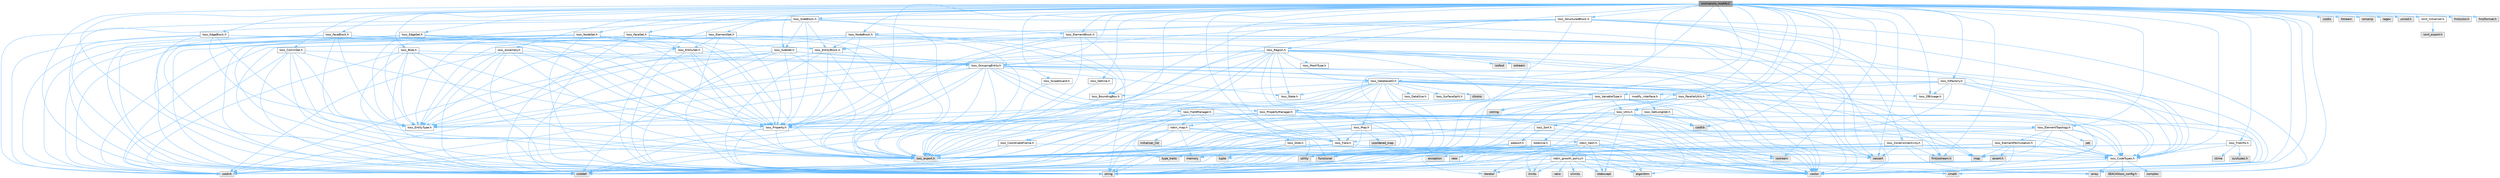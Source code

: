 digraph "src/main/io_modify.C"
{
 // INTERACTIVE_SVG=YES
 // LATEX_PDF_SIZE
  bgcolor="transparent";
  edge [fontname=Helvetica,fontsize=10,labelfontname=Helvetica,labelfontsize=10];
  node [fontname=Helvetica,fontsize=10,shape=box,height=0.2,width=0.4];
  Node1 [id="Node000001",label="src/main/io_modify.C",height=0.2,width=0.4,color="gray40", fillcolor="grey60", style="filled", fontcolor="black",tooltip=" "];
  Node1 -> Node2 [id="edge1_Node000001_Node000002",color="steelblue1",style="solid",tooltip=" "];
  Node2 [id="Node000002",label="modify_interface.h",height=0.2,width=0.4,color="grey40", fillcolor="white", style="filled",URL="$modify__interface_8h.html",tooltip=" "];
  Node2 -> Node3 [id="edge2_Node000002_Node000003",color="steelblue1",style="solid",tooltip=" "];
  Node3 [id="Node000003",label="Ioss_GetLongOpt.h",height=0.2,width=0.4,color="grey40", fillcolor="white", style="filled",URL="$Ioss__GetLongOpt_8h.html",tooltip=" "];
  Node3 -> Node4 [id="edge3_Node000003_Node000004",color="steelblue1",style="solid",tooltip=" "];
  Node4 [id="Node000004",label="ioss_export.h",height=0.2,width=0.4,color="grey60", fillcolor="#E0E0E0", style="filled",tooltip=" "];
  Node3 -> Node5 [id="edge4_Node000003_Node000005",color="steelblue1",style="solid",tooltip=" "];
  Node5 [id="Node000005",label="cstdlib",height=0.2,width=0.4,color="grey60", fillcolor="#E0E0E0", style="filled",tooltip=" "];
  Node3 -> Node6 [id="edge5_Node000003_Node000006",color="steelblue1",style="solid",tooltip=" "];
  Node6 [id="Node000006",label="iostream",height=0.2,width=0.4,color="grey60", fillcolor="#E0E0E0", style="filled",tooltip=" "];
  Node2 -> Node7 [id="edge6_Node000002_Node000007",color="steelblue1",style="solid",tooltip=" "];
  Node7 [id="Node000007",label="string",height=0.2,width=0.4,color="grey60", fillcolor="#E0E0E0", style="filled",tooltip=" "];
  Node1 -> Node8 [id="edge7_Node000001_Node000008",color="steelblue1",style="solid",tooltip=" "];
  Node8 [id="Node000008",label="array",height=0.2,width=0.4,color="grey60", fillcolor="#E0E0E0", style="filled",tooltip=" "];
  Node1 -> Node9 [id="edge8_Node000001_Node000009",color="steelblue1",style="solid",tooltip=" "];
  Node9 [id="Node000009",label="cassert",height=0.2,width=0.4,color="grey60", fillcolor="#E0E0E0", style="filled",tooltip=" "];
  Node1 -> Node10 [id="edge9_Node000001_Node000010",color="steelblue1",style="solid",tooltip=" "];
  Node10 [id="Node000010",label="cmath",height=0.2,width=0.4,color="grey60", fillcolor="#E0E0E0", style="filled",tooltip=" "];
  Node1 -> Node11 [id="edge10_Node000001_Node000011",color="steelblue1",style="solid",tooltip=" "];
  Node11 [id="Node000011",label="cstddef",height=0.2,width=0.4,color="grey60", fillcolor="#E0E0E0", style="filled",tooltip=" "];
  Node1 -> Node12 [id="edge11_Node000001_Node000012",color="steelblue1",style="solid",tooltip=" "];
  Node12 [id="Node000012",label="cstdio",height=0.2,width=0.4,color="grey60", fillcolor="#E0E0E0", style="filled",tooltip=" "];
  Node1 -> Node5 [id="edge12_Node000001_Node000005",color="steelblue1",style="solid",tooltip=" "];
  Node1 -> Node13 [id="edge13_Node000001_Node000013",color="steelblue1",style="solid",tooltip=" "];
  Node13 [id="Node000013",label="cstring",height=0.2,width=0.4,color="grey60", fillcolor="#E0E0E0", style="filled",tooltip=" "];
  Node1 -> Node14 [id="edge14_Node000001_Node000014",color="steelblue1",style="solid",tooltip=" "];
  Node14 [id="Node000014",label="fstream",height=0.2,width=0.4,color="grey60", fillcolor="#E0E0E0", style="filled",tooltip=" "];
  Node1 -> Node15 [id="edge15_Node000001_Node000015",color="steelblue1",style="solid",tooltip=" "];
  Node15 [id="Node000015",label="iomanip",height=0.2,width=0.4,color="grey60", fillcolor="#E0E0E0", style="filled",tooltip=" "];
  Node1 -> Node6 [id="edge16_Node000001_Node000006",color="steelblue1",style="solid",tooltip=" "];
  Node1 -> Node16 [id="edge17_Node000001_Node000016",color="steelblue1",style="solid",tooltip=" "];
  Node16 [id="Node000016",label="regex",height=0.2,width=0.4,color="grey60", fillcolor="#E0E0E0", style="filled",tooltip=" "];
  Node1 -> Node7 [id="edge18_Node000001_Node000007",color="steelblue1",style="solid",tooltip=" "];
  Node1 -> Node17 [id="edge19_Node000001_Node000017",color="steelblue1",style="solid",tooltip=" "];
  Node17 [id="Node000017",label="unistd.h",height=0.2,width=0.4,color="grey60", fillcolor="#E0E0E0", style="filled",tooltip=" "];
  Node1 -> Node18 [id="edge20_Node000001_Node000018",color="steelblue1",style="solid",tooltip=" "];
  Node18 [id="Node000018",label="utility",height=0.2,width=0.4,color="grey60", fillcolor="#E0E0E0", style="filled",tooltip=" "];
  Node1 -> Node19 [id="edge21_Node000001_Node000019",color="steelblue1",style="solid",tooltip=" "];
  Node19 [id="Node000019",label="vector",height=0.2,width=0.4,color="grey60", fillcolor="#E0E0E0", style="filled",tooltip=" "];
  Node1 -> Node20 [id="edge22_Node000001_Node000020",color="steelblue1",style="solid",tooltip=" "];
  Node20 [id="Node000020",label="Ionit_Initializer.h",height=0.2,width=0.4,color="grey40", fillcolor="white", style="filled",URL="$Ionit__Initializer_8h.html",tooltip=" "];
  Node20 -> Node21 [id="edge23_Node000020_Node000021",color="steelblue1",style="solid",tooltip=" "];
  Node21 [id="Node000021",label="ionit_export.h",height=0.2,width=0.4,color="grey60", fillcolor="#E0E0E0", style="filled",tooltip=" "];
  Node1 -> Node22 [id="edge24_Node000001_Node000022",color="steelblue1",style="solid",tooltip=" "];
  Node22 [id="Node000022",label="Ioss_Assembly.h",height=0.2,width=0.4,color="grey40", fillcolor="white", style="filled",URL="$Ioss__Assembly_8h.html",tooltip=" "];
  Node22 -> Node4 [id="edge25_Node000022_Node000004",color="steelblue1",style="solid",tooltip=" "];
  Node22 -> Node23 [id="edge26_Node000022_Node000023",color="steelblue1",style="solid",tooltip=" "];
  Node23 [id="Node000023",label="Ioss_EntityType.h",height=0.2,width=0.4,color="grey40", fillcolor="white", style="filled",URL="$Ioss__EntityType_8h.html",tooltip=" "];
  Node22 -> Node24 [id="edge27_Node000022_Node000024",color="steelblue1",style="solid",tooltip=" "];
  Node24 [id="Node000024",label="Ioss_Property.h",height=0.2,width=0.4,color="grey40", fillcolor="white", style="filled",URL="$Ioss__Property_8h.html",tooltip=" "];
  Node24 -> Node4 [id="edge28_Node000024_Node000004",color="steelblue1",style="solid",tooltip=" "];
  Node24 -> Node25 [id="edge29_Node000024_Node000025",color="steelblue1",style="solid",tooltip=" "];
  Node25 [id="Node000025",label="cstdint",height=0.2,width=0.4,color="grey60", fillcolor="#E0E0E0", style="filled",tooltip=" "];
  Node24 -> Node7 [id="edge30_Node000024_Node000007",color="steelblue1",style="solid",tooltip=" "];
  Node24 -> Node19 [id="edge31_Node000024_Node000019",color="steelblue1",style="solid",tooltip=" "];
  Node22 -> Node26 [id="edge32_Node000022_Node000026",color="steelblue1",style="solid",tooltip=" "];
  Node26 [id="Node000026",label="Ioss_GroupingEntity.h",height=0.2,width=0.4,color="grey40", fillcolor="white", style="filled",URL="$Ioss__GroupingEntity_8h.html",tooltip=" "];
  Node26 -> Node4 [id="edge33_Node000026_Node000004",color="steelblue1",style="solid",tooltip=" "];
  Node26 -> Node27 [id="edge34_Node000026_Node000027",color="steelblue1",style="solid",tooltip=" "];
  Node27 [id="Node000027",label="Ioss_CodeTypes.h",height=0.2,width=0.4,color="grey40", fillcolor="white", style="filled",URL="$Ioss__CodeTypes_8h.html",tooltip=" "];
  Node27 -> Node8 [id="edge35_Node000027_Node000008",color="steelblue1",style="solid",tooltip=" "];
  Node27 -> Node11 [id="edge36_Node000027_Node000011",color="steelblue1",style="solid",tooltip=" "];
  Node27 -> Node25 [id="edge37_Node000027_Node000025",color="steelblue1",style="solid",tooltip=" "];
  Node27 -> Node7 [id="edge38_Node000027_Node000007",color="steelblue1",style="solid",tooltip=" "];
  Node27 -> Node19 [id="edge39_Node000027_Node000019",color="steelblue1",style="solid",tooltip=" "];
  Node27 -> Node28 [id="edge40_Node000027_Node000028",color="steelblue1",style="solid",tooltip=" "];
  Node28 [id="Node000028",label="SEACASIoss_config.h",height=0.2,width=0.4,color="grey60", fillcolor="#E0E0E0", style="filled",tooltip=" "];
  Node27 -> Node29 [id="edge41_Node000027_Node000029",color="steelblue1",style="solid",tooltip=" "];
  Node29 [id="Node000029",label="complex",height=0.2,width=0.4,color="grey60", fillcolor="#E0E0E0", style="filled",tooltip=" "];
  Node26 -> Node30 [id="edge42_Node000026_Node000030",color="steelblue1",style="solid",tooltip=" "];
  Node30 [id="Node000030",label="Ioss_DatabaseIO.h",height=0.2,width=0.4,color="grey40", fillcolor="white", style="filled",URL="$Ioss__DatabaseIO_8h.html",tooltip=" "];
  Node30 -> Node4 [id="edge43_Node000030_Node000004",color="steelblue1",style="solid",tooltip=" "];
  Node30 -> Node31 [id="edge44_Node000030_Node000031",color="steelblue1",style="solid",tooltip=" "];
  Node31 [id="Node000031",label="Ioss_BoundingBox.h",height=0.2,width=0.4,color="grey40", fillcolor="white", style="filled",URL="$Ioss__BoundingBox_8h.html",tooltip=" "];
  Node31 -> Node4 [id="edge45_Node000031_Node000004",color="steelblue1",style="solid",tooltip=" "];
  Node30 -> Node27 [id="edge46_Node000030_Node000027",color="steelblue1",style="solid",tooltip=" "];
  Node30 -> Node32 [id="edge47_Node000030_Node000032",color="steelblue1",style="solid",tooltip=" "];
  Node32 [id="Node000032",label="Ioss_DBUsage.h",height=0.2,width=0.4,color="grey40", fillcolor="white", style="filled",URL="$Ioss__DBUsage_8h.html",tooltip=" "];
  Node30 -> Node33 [id="edge48_Node000030_Node000033",color="steelblue1",style="solid",tooltip=" "];
  Node33 [id="Node000033",label="Ioss_DataSize.h",height=0.2,width=0.4,color="grey40", fillcolor="white", style="filled",URL="$Ioss__DataSize_8h.html",tooltip=" "];
  Node30 -> Node23 [id="edge49_Node000030_Node000023",color="steelblue1",style="solid",tooltip=" "];
  Node30 -> Node34 [id="edge50_Node000030_Node000034",color="steelblue1",style="solid",tooltip=" "];
  Node34 [id="Node000034",label="Ioss_Map.h",height=0.2,width=0.4,color="grey40", fillcolor="white", style="filled",URL="$Ioss__Map_8h.html",tooltip=" "];
  Node34 -> Node4 [id="edge51_Node000034_Node000004",color="steelblue1",style="solid",tooltip=" "];
  Node34 -> Node27 [id="edge52_Node000034_Node000027",color="steelblue1",style="solid",tooltip=" "];
  Node34 -> Node35 [id="edge53_Node000034_Node000035",color="steelblue1",style="solid",tooltip=" "];
  Node35 [id="Node000035",label="Ioss_Field.h",height=0.2,width=0.4,color="grey40", fillcolor="white", style="filled",URL="$Ioss__Field_8h.html",tooltip=" "];
  Node35 -> Node4 [id="edge54_Node000035_Node000004",color="steelblue1",style="solid",tooltip=" "];
  Node35 -> Node27 [id="edge55_Node000035_Node000027",color="steelblue1",style="solid",tooltip=" "];
  Node35 -> Node11 [id="edge56_Node000035_Node000011",color="steelblue1",style="solid",tooltip=" "];
  Node35 -> Node7 [id="edge57_Node000035_Node000007",color="steelblue1",style="solid",tooltip=" "];
  Node35 -> Node19 [id="edge58_Node000035_Node000019",color="steelblue1",style="solid",tooltip=" "];
  Node34 -> Node11 [id="edge59_Node000034_Node000011",color="steelblue1",style="solid",tooltip=" "];
  Node34 -> Node25 [id="edge60_Node000034_Node000025",color="steelblue1",style="solid",tooltip=" "];
  Node34 -> Node7 [id="edge61_Node000034_Node000007",color="steelblue1",style="solid",tooltip=" "];
  Node34 -> Node19 [id="edge62_Node000034_Node000019",color="steelblue1",style="solid",tooltip=" "];
  Node34 -> Node36 [id="edge63_Node000034_Node000036",color="steelblue1",style="solid",tooltip=" "];
  Node36 [id="Node000036",label="unordered_map",height=0.2,width=0.4,color="grey60", fillcolor="#E0E0E0", style="filled",tooltip=" "];
  Node30 -> Node37 [id="edge64_Node000030_Node000037",color="steelblue1",style="solid",tooltip=" "];
  Node37 [id="Node000037",label="Ioss_ParallelUtils.h",height=0.2,width=0.4,color="grey40", fillcolor="white", style="filled",URL="$Ioss__ParallelUtils_8h.html",tooltip=" "];
  Node37 -> Node4 [id="edge65_Node000037_Node000004",color="steelblue1",style="solid",tooltip=" "];
  Node37 -> Node27 [id="edge66_Node000037_Node000027",color="steelblue1",style="solid",tooltip=" "];
  Node37 -> Node38 [id="edge67_Node000037_Node000038",color="steelblue1",style="solid",tooltip=" "];
  Node38 [id="Node000038",label="Ioss_Utils.h",height=0.2,width=0.4,color="grey40", fillcolor="white", style="filled",URL="$Ioss__Utils_8h.html",tooltip=" "];
  Node38 -> Node4 [id="edge68_Node000038_Node000004",color="steelblue1",style="solid",tooltip=" "];
  Node38 -> Node27 [id="edge69_Node000038_Node000027",color="steelblue1",style="solid",tooltip=" "];
  Node38 -> Node39 [id="edge70_Node000038_Node000039",color="steelblue1",style="solid",tooltip=" "];
  Node39 [id="Node000039",label="Ioss_ElementTopology.h",height=0.2,width=0.4,color="grey40", fillcolor="white", style="filled",URL="$Ioss__ElementTopology_8h.html",tooltip=" "];
  Node39 -> Node4 [id="edge71_Node000039_Node000004",color="steelblue1",style="solid",tooltip=" "];
  Node39 -> Node27 [id="edge72_Node000039_Node000027",color="steelblue1",style="solid",tooltip=" "];
  Node39 -> Node40 [id="edge73_Node000039_Node000040",color="steelblue1",style="solid",tooltip=" "];
  Node40 [id="Node000040",label="Ioss_ElementPermutation.h",height=0.2,width=0.4,color="grey40", fillcolor="white", style="filled",URL="$Ioss__ElementPermutation_8h.html",tooltip=" "];
  Node40 -> Node4 [id="edge74_Node000040_Node000004",color="steelblue1",style="solid",tooltip=" "];
  Node40 -> Node27 [id="edge75_Node000040_Node000027",color="steelblue1",style="solid",tooltip=" "];
  Node40 -> Node41 [id="edge76_Node000040_Node000041",color="steelblue1",style="solid",tooltip=" "];
  Node41 [id="Node000041",label="assert.h",height=0.2,width=0.4,color="grey60", fillcolor="#E0E0E0", style="filled",tooltip=" "];
  Node40 -> Node42 [id="edge77_Node000040_Node000042",color="steelblue1",style="solid",tooltip=" "];
  Node42 [id="Node000042",label="limits",height=0.2,width=0.4,color="grey60", fillcolor="#E0E0E0", style="filled",tooltip=" "];
  Node40 -> Node43 [id="edge78_Node000040_Node000043",color="steelblue1",style="solid",tooltip=" "];
  Node43 [id="Node000043",label="map",height=0.2,width=0.4,color="grey60", fillcolor="#E0E0E0", style="filled",tooltip=" "];
  Node40 -> Node7 [id="edge79_Node000040_Node000007",color="steelblue1",style="solid",tooltip=" "];
  Node40 -> Node19 [id="edge80_Node000040_Node000019",color="steelblue1",style="solid",tooltip=" "];
  Node39 -> Node43 [id="edge81_Node000039_Node000043",color="steelblue1",style="solid",tooltip=" "];
  Node39 -> Node44 [id="edge82_Node000039_Node000044",color="steelblue1",style="solid",tooltip=" "];
  Node44 [id="Node000044",label="set",height=0.2,width=0.4,color="grey60", fillcolor="#E0E0E0", style="filled",tooltip=" "];
  Node39 -> Node7 [id="edge83_Node000039_Node000007",color="steelblue1",style="solid",tooltip=" "];
  Node39 -> Node19 [id="edge84_Node000039_Node000019",color="steelblue1",style="solid",tooltip=" "];
  Node38 -> Node23 [id="edge85_Node000038_Node000023",color="steelblue1",style="solid",tooltip=" "];
  Node38 -> Node35 [id="edge86_Node000038_Node000035",color="steelblue1",style="solid",tooltip=" "];
  Node38 -> Node24 [id="edge87_Node000038_Node000024",color="steelblue1",style="solid",tooltip=" "];
  Node38 -> Node45 [id="edge88_Node000038_Node000045",color="steelblue1",style="solid",tooltip=" "];
  Node45 [id="Node000045",label="Ioss_Sort.h",height=0.2,width=0.4,color="grey40", fillcolor="white", style="filled",URL="$Ioss__Sort_8h.html",tooltip=" "];
  Node45 -> Node46 [id="edge89_Node000045_Node000046",color="steelblue1",style="solid",tooltip=" "];
  Node46 [id="Node000046",label="pdqsort.h",height=0.2,width=0.4,color="grey40", fillcolor="white", style="filled",URL="$pdqsort_8h.html",tooltip=" "];
  Node46 -> Node47 [id="edge90_Node000046_Node000047",color="steelblue1",style="solid",tooltip=" "];
  Node47 [id="Node000047",label="algorithm",height=0.2,width=0.4,color="grey60", fillcolor="#E0E0E0", style="filled",tooltip=" "];
  Node46 -> Node11 [id="edge91_Node000046_Node000011",color="steelblue1",style="solid",tooltip=" "];
  Node46 -> Node48 [id="edge92_Node000046_Node000048",color="steelblue1",style="solid",tooltip=" "];
  Node48 [id="Node000048",label="functional",height=0.2,width=0.4,color="grey60", fillcolor="#E0E0E0", style="filled",tooltip=" "];
  Node46 -> Node49 [id="edge93_Node000046_Node000049",color="steelblue1",style="solid",tooltip=" "];
  Node49 [id="Node000049",label="iterator",height=0.2,width=0.4,color="grey60", fillcolor="#E0E0E0", style="filled",tooltip=" "];
  Node46 -> Node18 [id="edge94_Node000046_Node000018",color="steelblue1",style="solid",tooltip=" "];
  Node45 -> Node11 [id="edge95_Node000045_Node000011",color="steelblue1",style="solid",tooltip=" "];
  Node45 -> Node19 [id="edge96_Node000045_Node000019",color="steelblue1",style="solid",tooltip=" "];
  Node38 -> Node47 [id="edge97_Node000038_Node000047",color="steelblue1",style="solid",tooltip=" "];
  Node38 -> Node9 [id="edge98_Node000038_Node000009",color="steelblue1",style="solid",tooltip=" "];
  Node38 -> Node10 [id="edge99_Node000038_Node000010",color="steelblue1",style="solid",tooltip=" "];
  Node38 -> Node11 [id="edge100_Node000038_Node000011",color="steelblue1",style="solid",tooltip=" "];
  Node38 -> Node25 [id="edge101_Node000038_Node000025",color="steelblue1",style="solid",tooltip=" "];
  Node38 -> Node5 [id="edge102_Node000038_Node000005",color="steelblue1",style="solid",tooltip=" "];
  Node38 -> Node6 [id="edge103_Node000038_Node000006",color="steelblue1",style="solid",tooltip=" "];
  Node38 -> Node50 [id="edge104_Node000038_Node000050",color="steelblue1",style="solid",tooltip=" "];
  Node50 [id="Node000050",label="stdexcept",height=0.2,width=0.4,color="grey60", fillcolor="#E0E0E0", style="filled",tooltip=" "];
  Node38 -> Node7 [id="edge105_Node000038_Node000007",color="steelblue1",style="solid",tooltip=" "];
  Node38 -> Node19 [id="edge106_Node000038_Node000019",color="steelblue1",style="solid",tooltip=" "];
  Node37 -> Node9 [id="edge107_Node000037_Node000009",color="steelblue1",style="solid",tooltip=" "];
  Node37 -> Node11 [id="edge108_Node000037_Node000011",color="steelblue1",style="solid",tooltip=" "];
  Node37 -> Node7 [id="edge109_Node000037_Node000007",color="steelblue1",style="solid",tooltip=" "];
  Node37 -> Node19 [id="edge110_Node000037_Node000019",color="steelblue1",style="solid",tooltip=" "];
  Node30 -> Node51 [id="edge111_Node000030_Node000051",color="steelblue1",style="solid",tooltip=" "];
  Node51 [id="Node000051",label="Ioss_PropertyManager.h",height=0.2,width=0.4,color="grey40", fillcolor="white", style="filled",URL="$Ioss__PropertyManager_8h.html",tooltip=" "];
  Node51 -> Node4 [id="edge112_Node000051_Node000004",color="steelblue1",style="solid",tooltip=" "];
  Node51 -> Node27 [id="edge113_Node000051_Node000027",color="steelblue1",style="solid",tooltip=" "];
  Node51 -> Node24 [id="edge114_Node000051_Node000024",color="steelblue1",style="solid",tooltip=" "];
  Node51 -> Node11 [id="edge115_Node000051_Node000011",color="steelblue1",style="solid",tooltip=" "];
  Node51 -> Node7 [id="edge116_Node000051_Node000007",color="steelblue1",style="solid",tooltip=" "];
  Node51 -> Node19 [id="edge117_Node000051_Node000019",color="steelblue1",style="solid",tooltip=" "];
  Node51 -> Node52 [id="edge118_Node000051_Node000052",color="steelblue1",style="solid",tooltip=" "];
  Node52 [id="Node000052",label="robin_map.h",height=0.2,width=0.4,color="grey40", fillcolor="white", style="filled",URL="$robin__map_8h.html",tooltip=" "];
  Node52 -> Node11 [id="edge119_Node000052_Node000011",color="steelblue1",style="solid",tooltip=" "];
  Node52 -> Node48 [id="edge120_Node000052_Node000048",color="steelblue1",style="solid",tooltip=" "];
  Node52 -> Node53 [id="edge121_Node000052_Node000053",color="steelblue1",style="solid",tooltip=" "];
  Node53 [id="Node000053",label="initializer_list",height=0.2,width=0.4,color="grey60", fillcolor="#E0E0E0", style="filled",tooltip=" "];
  Node52 -> Node54 [id="edge122_Node000052_Node000054",color="steelblue1",style="solid",tooltip=" "];
  Node54 [id="Node000054",label="memory",height=0.2,width=0.4,color="grey60", fillcolor="#E0E0E0", style="filled",tooltip=" "];
  Node52 -> Node55 [id="edge123_Node000052_Node000055",color="steelblue1",style="solid",tooltip=" "];
  Node55 [id="Node000055",label="type_traits",height=0.2,width=0.4,color="grey60", fillcolor="#E0E0E0", style="filled",tooltip=" "];
  Node52 -> Node18 [id="edge124_Node000052_Node000018",color="steelblue1",style="solid",tooltip=" "];
  Node52 -> Node56 [id="edge125_Node000052_Node000056",color="steelblue1",style="solid",tooltip=" "];
  Node56 [id="Node000056",label="robin_hash.h",height=0.2,width=0.4,color="grey40", fillcolor="white", style="filled",URL="$robin__hash_8h.html",tooltip=" "];
  Node56 -> Node47 [id="edge126_Node000056_Node000047",color="steelblue1",style="solid",tooltip=" "];
  Node56 -> Node9 [id="edge127_Node000056_Node000009",color="steelblue1",style="solid",tooltip=" "];
  Node56 -> Node10 [id="edge128_Node000056_Node000010",color="steelblue1",style="solid",tooltip=" "];
  Node56 -> Node11 [id="edge129_Node000056_Node000011",color="steelblue1",style="solid",tooltip=" "];
  Node56 -> Node25 [id="edge130_Node000056_Node000025",color="steelblue1",style="solid",tooltip=" "];
  Node56 -> Node57 [id="edge131_Node000056_Node000057",color="steelblue1",style="solid",tooltip=" "];
  Node57 [id="Node000057",label="exception",height=0.2,width=0.4,color="grey60", fillcolor="#E0E0E0", style="filled",tooltip=" "];
  Node56 -> Node49 [id="edge132_Node000056_Node000049",color="steelblue1",style="solid",tooltip=" "];
  Node56 -> Node42 [id="edge133_Node000056_Node000042",color="steelblue1",style="solid",tooltip=" "];
  Node56 -> Node54 [id="edge134_Node000056_Node000054",color="steelblue1",style="solid",tooltip=" "];
  Node56 -> Node58 [id="edge135_Node000056_Node000058",color="steelblue1",style="solid",tooltip=" "];
  Node58 [id="Node000058",label="new",height=0.2,width=0.4,color="grey60", fillcolor="#E0E0E0", style="filled",tooltip=" "];
  Node56 -> Node50 [id="edge136_Node000056_Node000050",color="steelblue1",style="solid",tooltip=" "];
  Node56 -> Node59 [id="edge137_Node000056_Node000059",color="steelblue1",style="solid",tooltip=" "];
  Node59 [id="Node000059",label="tuple",height=0.2,width=0.4,color="grey60", fillcolor="#E0E0E0", style="filled",tooltip=" "];
  Node56 -> Node55 [id="edge138_Node000056_Node000055",color="steelblue1",style="solid",tooltip=" "];
  Node56 -> Node18 [id="edge139_Node000056_Node000018",color="steelblue1",style="solid",tooltip=" "];
  Node56 -> Node19 [id="edge140_Node000056_Node000019",color="steelblue1",style="solid",tooltip=" "];
  Node56 -> Node60 [id="edge141_Node000056_Node000060",color="steelblue1",style="solid",tooltip=" "];
  Node60 [id="Node000060",label="robin_growth_policy.h",height=0.2,width=0.4,color="grey40", fillcolor="white", style="filled",URL="$robin__growth__policy_8h.html",tooltip=" "];
  Node60 -> Node47 [id="edge142_Node000060_Node000047",color="steelblue1",style="solid",tooltip=" "];
  Node60 -> Node8 [id="edge143_Node000060_Node000008",color="steelblue1",style="solid",tooltip=" "];
  Node60 -> Node61 [id="edge144_Node000060_Node000061",color="steelblue1",style="solid",tooltip=" "];
  Node61 [id="Node000061",label="climits",height=0.2,width=0.4,color="grey60", fillcolor="#E0E0E0", style="filled",tooltip=" "];
  Node60 -> Node10 [id="edge145_Node000060_Node000010",color="steelblue1",style="solid",tooltip=" "];
  Node60 -> Node11 [id="edge146_Node000060_Node000011",color="steelblue1",style="solid",tooltip=" "];
  Node60 -> Node25 [id="edge147_Node000060_Node000025",color="steelblue1",style="solid",tooltip=" "];
  Node60 -> Node49 [id="edge148_Node000060_Node000049",color="steelblue1",style="solid",tooltip=" "];
  Node60 -> Node42 [id="edge149_Node000060_Node000042",color="steelblue1",style="solid",tooltip=" "];
  Node60 -> Node62 [id="edge150_Node000060_Node000062",color="steelblue1",style="solid",tooltip=" "];
  Node62 [id="Node000062",label="ratio",height=0.2,width=0.4,color="grey60", fillcolor="#E0E0E0", style="filled",tooltip=" "];
  Node60 -> Node50 [id="edge151_Node000060_Node000050",color="steelblue1",style="solid",tooltip=" "];
  Node30 -> Node63 [id="edge152_Node000030_Node000063",color="steelblue1",style="solid",tooltip=" "];
  Node63 [id="Node000063",label="Ioss_State.h",height=0.2,width=0.4,color="grey40", fillcolor="white", style="filled",URL="$Ioss__State_8h.html",tooltip=" "];
  Node30 -> Node64 [id="edge153_Node000030_Node000064",color="steelblue1",style="solid",tooltip=" "];
  Node64 [id="Node000064",label="Ioss_SurfaceSplit.h",height=0.2,width=0.4,color="grey40", fillcolor="white", style="filled",URL="$Ioss__SurfaceSplit_8h.html",tooltip=" "];
  Node30 -> Node65 [id="edge154_Node000030_Node000065",color="steelblue1",style="solid",tooltip=" "];
  Node65 [id="Node000065",label="chrono",height=0.2,width=0.4,color="grey60", fillcolor="#E0E0E0", style="filled",tooltip=" "];
  Node30 -> Node11 [id="edge155_Node000030_Node000011",color="steelblue1",style="solid",tooltip=" "];
  Node30 -> Node25 [id="edge156_Node000030_Node000025",color="steelblue1",style="solid",tooltip=" "];
  Node30 -> Node43 [id="edge157_Node000030_Node000043",color="steelblue1",style="solid",tooltip=" "];
  Node30 -> Node7 [id="edge158_Node000030_Node000007",color="steelblue1",style="solid",tooltip=" "];
  Node30 -> Node18 [id="edge159_Node000030_Node000018",color="steelblue1",style="solid",tooltip=" "];
  Node30 -> Node19 [id="edge160_Node000030_Node000019",color="steelblue1",style="solid",tooltip=" "];
  Node26 -> Node23 [id="edge161_Node000026_Node000023",color="steelblue1",style="solid",tooltip=" "];
  Node26 -> Node35 [id="edge162_Node000026_Node000035",color="steelblue1",style="solid",tooltip=" "];
  Node26 -> Node66 [id="edge163_Node000026_Node000066",color="steelblue1",style="solid",tooltip=" "];
  Node66 [id="Node000066",label="Ioss_FieldManager.h",height=0.2,width=0.4,color="grey40", fillcolor="white", style="filled",URL="$Ioss__FieldManager_8h.html",tooltip=" "];
  Node66 -> Node4 [id="edge164_Node000066_Node000004",color="steelblue1",style="solid",tooltip=" "];
  Node66 -> Node27 [id="edge165_Node000066_Node000027",color="steelblue1",style="solid",tooltip=" "];
  Node66 -> Node35 [id="edge166_Node000066_Node000035",color="steelblue1",style="solid",tooltip=" "];
  Node66 -> Node11 [id="edge167_Node000066_Node000011",color="steelblue1",style="solid",tooltip=" "];
  Node66 -> Node7 [id="edge168_Node000066_Node000007",color="steelblue1",style="solid",tooltip=" "];
  Node66 -> Node19 [id="edge169_Node000066_Node000019",color="steelblue1",style="solid",tooltip=" "];
  Node66 -> Node52 [id="edge170_Node000066_Node000052",color="steelblue1",style="solid",tooltip=" "];
  Node26 -> Node24 [id="edge171_Node000026_Node000024",color="steelblue1",style="solid",tooltip=" "];
  Node26 -> Node51 [id="edge172_Node000026_Node000051",color="steelblue1",style="solid",tooltip=" "];
  Node26 -> Node63 [id="edge173_Node000026_Node000063",color="steelblue1",style="solid",tooltip=" "];
  Node26 -> Node67 [id="edge174_Node000026_Node000067",color="steelblue1",style="solid",tooltip=" "];
  Node67 [id="Node000067",label="Ioss_VariableType.h",height=0.2,width=0.4,color="grey40", fillcolor="white", style="filled",URL="$Ioss__VariableType_8h.html",tooltip=" "];
  Node67 -> Node4 [id="edge175_Node000067_Node000004",color="steelblue1",style="solid",tooltip=" "];
  Node67 -> Node27 [id="edge176_Node000067_Node000027",color="steelblue1",style="solid",tooltip=" "];
  Node67 -> Node38 [id="edge177_Node000067_Node000038",color="steelblue1",style="solid",tooltip=" "];
  Node67 -> Node13 [id="edge178_Node000067_Node000013",color="steelblue1",style="solid",tooltip=" "];
  Node67 -> Node48 [id="edge179_Node000067_Node000048",color="steelblue1",style="solid",tooltip=" "];
  Node67 -> Node43 [id="edge180_Node000067_Node000043",color="steelblue1",style="solid",tooltip=" "];
  Node67 -> Node7 [id="edge181_Node000067_Node000007",color="steelblue1",style="solid",tooltip=" "];
  Node67 -> Node19 [id="edge182_Node000067_Node000019",color="steelblue1",style="solid",tooltip=" "];
  Node26 -> Node11 [id="edge183_Node000026_Node000011",color="steelblue1",style="solid",tooltip=" "];
  Node26 -> Node25 [id="edge184_Node000026_Node000025",color="steelblue1",style="solid",tooltip=" "];
  Node26 -> Node7 [id="edge185_Node000026_Node000007",color="steelblue1",style="solid",tooltip=" "];
  Node26 -> Node19 [id="edge186_Node000026_Node000019",color="steelblue1",style="solid",tooltip=" "];
  Node22 -> Node11 [id="edge187_Node000022_Node000011",color="steelblue1",style="solid",tooltip=" "];
  Node22 -> Node25 [id="edge188_Node000022_Node000025",color="steelblue1",style="solid",tooltip=" "];
  Node22 -> Node7 [id="edge189_Node000022_Node000007",color="steelblue1",style="solid",tooltip=" "];
  Node1 -> Node68 [id="edge190_Node000001_Node000068",color="steelblue1",style="solid",tooltip=" "];
  Node68 [id="Node000068",label="Ioss_Blob.h",height=0.2,width=0.4,color="grey40", fillcolor="white", style="filled",URL="$Ioss__Blob_8h.html",tooltip=" "];
  Node68 -> Node4 [id="edge191_Node000068_Node000004",color="steelblue1",style="solid",tooltip=" "];
  Node68 -> Node23 [id="edge192_Node000068_Node000023",color="steelblue1",style="solid",tooltip=" "];
  Node68 -> Node24 [id="edge193_Node000068_Node000024",color="steelblue1",style="solid",tooltip=" "];
  Node68 -> Node26 [id="edge194_Node000068_Node000026",color="steelblue1",style="solid",tooltip=" "];
  Node68 -> Node11 [id="edge195_Node000068_Node000011",color="steelblue1",style="solid",tooltip=" "];
  Node68 -> Node25 [id="edge196_Node000068_Node000025",color="steelblue1",style="solid",tooltip=" "];
  Node68 -> Node7 [id="edge197_Node000068_Node000007",color="steelblue1",style="solid",tooltip=" "];
  Node1 -> Node27 [id="edge198_Node000001_Node000027",color="steelblue1",style="solid",tooltip=" "];
  Node1 -> Node69 [id="edge199_Node000001_Node000069",color="steelblue1",style="solid",tooltip=" "];
  Node69 [id="Node000069",label="Ioss_CommSet.h",height=0.2,width=0.4,color="grey40", fillcolor="white", style="filled",URL="$Ioss__CommSet_8h.html",tooltip=" "];
  Node69 -> Node4 [id="edge200_Node000069_Node000004",color="steelblue1",style="solid",tooltip=" "];
  Node69 -> Node23 [id="edge201_Node000069_Node000023",color="steelblue1",style="solid",tooltip=" "];
  Node69 -> Node26 [id="edge202_Node000069_Node000026",color="steelblue1",style="solid",tooltip=" "];
  Node69 -> Node24 [id="edge203_Node000069_Node000024",color="steelblue1",style="solid",tooltip=" "];
  Node69 -> Node11 [id="edge204_Node000069_Node000011",color="steelblue1",style="solid",tooltip=" "];
  Node69 -> Node25 [id="edge205_Node000069_Node000025",color="steelblue1",style="solid",tooltip=" "];
  Node69 -> Node7 [id="edge206_Node000069_Node000007",color="steelblue1",style="solid",tooltip=" "];
  Node1 -> Node70 [id="edge207_Node000001_Node000070",color="steelblue1",style="solid",tooltip=" "];
  Node70 [id="Node000070",label="Ioss_CoordinateFrame.h",height=0.2,width=0.4,color="grey40", fillcolor="white", style="filled",URL="$Ioss__CoordinateFrame_8h.html",tooltip=" "];
  Node70 -> Node4 [id="edge208_Node000070_Node000004",color="steelblue1",style="solid",tooltip=" "];
  Node70 -> Node25 [id="edge209_Node000070_Node000025",color="steelblue1",style="solid",tooltip=" "];
  Node70 -> Node19 [id="edge210_Node000070_Node000019",color="steelblue1",style="solid",tooltip=" "];
  Node1 -> Node32 [id="edge211_Node000001_Node000032",color="steelblue1",style="solid",tooltip=" "];
  Node1 -> Node30 [id="edge212_Node000001_Node000030",color="steelblue1",style="solid",tooltip=" "];
  Node1 -> Node71 [id="edge213_Node000001_Node000071",color="steelblue1",style="solid",tooltip=" "];
  Node71 [id="Node000071",label="Ioss_EdgeBlock.h",height=0.2,width=0.4,color="grey40", fillcolor="white", style="filled",URL="$Ioss__EdgeBlock_8h.html",tooltip=" "];
  Node71 -> Node4 [id="edge214_Node000071_Node000004",color="steelblue1",style="solid",tooltip=" "];
  Node71 -> Node23 [id="edge215_Node000071_Node000023",color="steelblue1",style="solid",tooltip=" "];
  Node71 -> Node72 [id="edge216_Node000071_Node000072",color="steelblue1",style="solid",tooltip=" "];
  Node72 [id="Node000072",label="Ioss_EntityBlock.h",height=0.2,width=0.4,color="grey40", fillcolor="white", style="filled",URL="$Ioss__EntityBlock_8h.html",tooltip=" "];
  Node72 -> Node4 [id="edge217_Node000072_Node000004",color="steelblue1",style="solid",tooltip=" "];
  Node72 -> Node26 [id="edge218_Node000072_Node000026",color="steelblue1",style="solid",tooltip=" "];
  Node72 -> Node24 [id="edge219_Node000072_Node000024",color="steelblue1",style="solid",tooltip=" "];
  Node72 -> Node11 [id="edge220_Node000072_Node000011",color="steelblue1",style="solid",tooltip=" "];
  Node72 -> Node7 [id="edge221_Node000072_Node000007",color="steelblue1",style="solid",tooltip=" "];
  Node71 -> Node24 [id="edge222_Node000071_Node000024",color="steelblue1",style="solid",tooltip=" "];
  Node71 -> Node11 [id="edge223_Node000071_Node000011",color="steelblue1",style="solid",tooltip=" "];
  Node71 -> Node25 [id="edge224_Node000071_Node000025",color="steelblue1",style="solid",tooltip=" "];
  Node71 -> Node7 [id="edge225_Node000071_Node000007",color="steelblue1",style="solid",tooltip=" "];
  Node1 -> Node73 [id="edge226_Node000001_Node000073",color="steelblue1",style="solid",tooltip=" "];
  Node73 [id="Node000073",label="Ioss_EdgeSet.h",height=0.2,width=0.4,color="grey40", fillcolor="white", style="filled",URL="$Ioss__EdgeSet_8h.html",tooltip=" "];
  Node73 -> Node4 [id="edge227_Node000073_Node000004",color="steelblue1",style="solid",tooltip=" "];
  Node73 -> Node23 [id="edge228_Node000073_Node000023",color="steelblue1",style="solid",tooltip=" "];
  Node73 -> Node24 [id="edge229_Node000073_Node000024",color="steelblue1",style="solid",tooltip=" "];
  Node73 -> Node74 [id="edge230_Node000073_Node000074",color="steelblue1",style="solid",tooltip=" "];
  Node74 [id="Node000074",label="Ioss_EntitySet.h",height=0.2,width=0.4,color="grey40", fillcolor="white", style="filled",URL="$Ioss__EntitySet_8h.html",tooltip=" "];
  Node74 -> Node4 [id="edge231_Node000074_Node000004",color="steelblue1",style="solid",tooltip=" "];
  Node74 -> Node26 [id="edge232_Node000074_Node000026",color="steelblue1",style="solid",tooltip=" "];
  Node74 -> Node24 [id="edge233_Node000074_Node000024",color="steelblue1",style="solid",tooltip=" "];
  Node74 -> Node11 [id="edge234_Node000074_Node000011",color="steelblue1",style="solid",tooltip=" "];
  Node74 -> Node7 [id="edge235_Node000074_Node000007",color="steelblue1",style="solid",tooltip=" "];
  Node73 -> Node11 [id="edge236_Node000073_Node000011",color="steelblue1",style="solid",tooltip=" "];
  Node73 -> Node25 [id="edge237_Node000073_Node000025",color="steelblue1",style="solid",tooltip=" "];
  Node73 -> Node7 [id="edge238_Node000073_Node000007",color="steelblue1",style="solid",tooltip=" "];
  Node73 -> Node19 [id="edge239_Node000073_Node000019",color="steelblue1",style="solid",tooltip=" "];
  Node1 -> Node75 [id="edge240_Node000001_Node000075",color="steelblue1",style="solid",tooltip=" "];
  Node75 [id="Node000075",label="Ioss_ElementBlock.h",height=0.2,width=0.4,color="grey40", fillcolor="white", style="filled",URL="$Ioss__ElementBlock_8h.html",tooltip=" "];
  Node75 -> Node4 [id="edge241_Node000075_Node000004",color="steelblue1",style="solid",tooltip=" "];
  Node75 -> Node31 [id="edge242_Node000075_Node000031",color="steelblue1",style="solid",tooltip=" "];
  Node75 -> Node27 [id="edge243_Node000075_Node000027",color="steelblue1",style="solid",tooltip=" "];
  Node75 -> Node72 [id="edge244_Node000075_Node000072",color="steelblue1",style="solid",tooltip=" "];
  Node75 -> Node24 [id="edge245_Node000075_Node000024",color="steelblue1",style="solid",tooltip=" "];
  Node75 -> Node9 [id="edge246_Node000075_Node000009",color="steelblue1",style="solid",tooltip=" "];
  Node75 -> Node7 [id="edge247_Node000075_Node000007",color="steelblue1",style="solid",tooltip=" "];
  Node1 -> Node76 [id="edge248_Node000001_Node000076",color="steelblue1",style="solid",tooltip=" "];
  Node76 [id="Node000076",label="Ioss_ElementSet.h",height=0.2,width=0.4,color="grey40", fillcolor="white", style="filled",URL="$Ioss__ElementSet_8h.html",tooltip=" "];
  Node76 -> Node4 [id="edge249_Node000076_Node000004",color="steelblue1",style="solid",tooltip=" "];
  Node76 -> Node23 [id="edge250_Node000076_Node000023",color="steelblue1",style="solid",tooltip=" "];
  Node76 -> Node24 [id="edge251_Node000076_Node000024",color="steelblue1",style="solid",tooltip=" "];
  Node76 -> Node74 [id="edge252_Node000076_Node000074",color="steelblue1",style="solid",tooltip=" "];
  Node76 -> Node11 [id="edge253_Node000076_Node000011",color="steelblue1",style="solid",tooltip=" "];
  Node76 -> Node25 [id="edge254_Node000076_Node000025",color="steelblue1",style="solid",tooltip=" "];
  Node76 -> Node7 [id="edge255_Node000076_Node000007",color="steelblue1",style="solid",tooltip=" "];
  Node76 -> Node19 [id="edge256_Node000076_Node000019",color="steelblue1",style="solid",tooltip=" "];
  Node1 -> Node39 [id="edge257_Node000001_Node000039",color="steelblue1",style="solid",tooltip=" "];
  Node1 -> Node77 [id="edge258_Node000001_Node000077",color="steelblue1",style="solid",tooltip=" "];
  Node77 [id="Node000077",label="Ioss_FaceBlock.h",height=0.2,width=0.4,color="grey40", fillcolor="white", style="filled",URL="$Ioss__FaceBlock_8h.html",tooltip=" "];
  Node77 -> Node4 [id="edge259_Node000077_Node000004",color="steelblue1",style="solid",tooltip=" "];
  Node77 -> Node23 [id="edge260_Node000077_Node000023",color="steelblue1",style="solid",tooltip=" "];
  Node77 -> Node72 [id="edge261_Node000077_Node000072",color="steelblue1",style="solid",tooltip=" "];
  Node77 -> Node24 [id="edge262_Node000077_Node000024",color="steelblue1",style="solid",tooltip=" "];
  Node77 -> Node11 [id="edge263_Node000077_Node000011",color="steelblue1",style="solid",tooltip=" "];
  Node77 -> Node25 [id="edge264_Node000077_Node000025",color="steelblue1",style="solid",tooltip=" "];
  Node77 -> Node7 [id="edge265_Node000077_Node000007",color="steelblue1",style="solid",tooltip=" "];
  Node1 -> Node78 [id="edge266_Node000001_Node000078",color="steelblue1",style="solid",tooltip=" "];
  Node78 [id="Node000078",label="Ioss_FaceSet.h",height=0.2,width=0.4,color="grey40", fillcolor="white", style="filled",URL="$Ioss__FaceSet_8h.html",tooltip=" "];
  Node78 -> Node4 [id="edge267_Node000078_Node000004",color="steelblue1",style="solid",tooltip=" "];
  Node78 -> Node23 [id="edge268_Node000078_Node000023",color="steelblue1",style="solid",tooltip=" "];
  Node78 -> Node24 [id="edge269_Node000078_Node000024",color="steelblue1",style="solid",tooltip=" "];
  Node78 -> Node74 [id="edge270_Node000078_Node000074",color="steelblue1",style="solid",tooltip=" "];
  Node78 -> Node11 [id="edge271_Node000078_Node000011",color="steelblue1",style="solid",tooltip=" "];
  Node78 -> Node25 [id="edge272_Node000078_Node000025",color="steelblue1",style="solid",tooltip=" "];
  Node78 -> Node7 [id="edge273_Node000078_Node000007",color="steelblue1",style="solid",tooltip=" "];
  Node78 -> Node19 [id="edge274_Node000078_Node000019",color="steelblue1",style="solid",tooltip=" "];
  Node1 -> Node35 [id="edge275_Node000001_Node000035",color="steelblue1",style="solid",tooltip=" "];
  Node1 -> Node79 [id="edge276_Node000001_Node000079",color="steelblue1",style="solid",tooltip=" "];
  Node79 [id="Node000079",label="Ioss_FileInfo.h",height=0.2,width=0.4,color="grey40", fillcolor="white", style="filled",URL="$Ioss__FileInfo_8h.html",tooltip=" "];
  Node79 -> Node4 [id="edge277_Node000079_Node000004",color="steelblue1",style="solid",tooltip=" "];
  Node79 -> Node27 [id="edge278_Node000079_Node000027",color="steelblue1",style="solid",tooltip=" "];
  Node79 -> Node80 [id="edge279_Node000079_Node000080",color="steelblue1",style="solid",tooltip=" "];
  Node80 [id="Node000080",label="ctime",height=0.2,width=0.4,color="grey60", fillcolor="#E0E0E0", style="filled",tooltip=" "];
  Node79 -> Node7 [id="edge280_Node000079_Node000007",color="steelblue1",style="solid",tooltip=" "];
  Node79 -> Node81 [id="edge281_Node000079_Node000081",color="steelblue1",style="solid",tooltip=" "];
  Node81 [id="Node000081",label="sys/types.h",height=0.2,width=0.4,color="grey60", fillcolor="#E0E0E0", style="filled",tooltip=" "];
  Node1 -> Node82 [id="edge282_Node000001_Node000082",color="steelblue1",style="solid",tooltip=" "];
  Node82 [id="Node000082",label="Ioss_Getline.h",height=0.2,width=0.4,color="grey40", fillcolor="white", style="filled",URL="$Ioss__Getline_8h.html",tooltip=" "];
  Node82 -> Node4 [id="edge283_Node000082_Node000004",color="steelblue1",style="solid",tooltip=" "];
  Node1 -> Node83 [id="edge284_Node000001_Node000083",color="steelblue1",style="solid",tooltip=" "];
  Node83 [id="Node000083",label="Ioss_Glob.h",height=0.2,width=0.4,color="grey40", fillcolor="white", style="filled",URL="$Ioss__Glob_8h.html",tooltip=" "];
  Node83 -> Node4 [id="edge285_Node000083_Node000004",color="steelblue1",style="solid",tooltip=" "];
  Node83 -> Node6 [id="edge286_Node000083_Node000006",color="steelblue1",style="solid",tooltip=" "];
  Node83 -> Node54 [id="edge287_Node000083_Node000054",color="steelblue1",style="solid",tooltip=" "];
  Node83 -> Node7 [id="edge288_Node000083_Node000007",color="steelblue1",style="solid",tooltip=" "];
  Node83 -> Node59 [id="edge289_Node000083_Node000059",color="steelblue1",style="solid",tooltip=" "];
  Node83 -> Node19 [id="edge290_Node000083_Node000019",color="steelblue1",style="solid",tooltip=" "];
  Node1 -> Node26 [id="edge291_Node000001_Node000026",color="steelblue1",style="solid",tooltip=" "];
  Node1 -> Node84 [id="edge292_Node000001_Node000084",color="steelblue1",style="solid",tooltip=" "];
  Node84 [id="Node000084",label="Ioss_IOFactory.h",height=0.2,width=0.4,color="grey40", fillcolor="white", style="filled",URL="$Ioss__IOFactory_8h.html",tooltip=" "];
  Node84 -> Node4 [id="edge293_Node000084_Node000004",color="steelblue1",style="solid",tooltip=" "];
  Node84 -> Node27 [id="edge294_Node000084_Node000027",color="steelblue1",style="solid",tooltip=" "];
  Node84 -> Node7 [id="edge295_Node000084_Node000007",color="steelblue1",style="solid",tooltip=" "];
  Node84 -> Node32 [id="edge296_Node000084_Node000032",color="steelblue1",style="solid",tooltip=" "];
  Node84 -> Node37 [id="edge297_Node000084_Node000037",color="steelblue1",style="solid",tooltip=" "];
  Node84 -> Node51 [id="edge298_Node000084_Node000051",color="steelblue1",style="solid",tooltip=" "];
  Node84 -> Node43 [id="edge299_Node000084_Node000043",color="steelblue1",style="solid",tooltip=" "];
  Node84 -> Node19 [id="edge300_Node000084_Node000019",color="steelblue1",style="solid",tooltip=" "];
  Node1 -> Node85 [id="edge301_Node000001_Node000085",color="steelblue1",style="solid",tooltip=" "];
  Node85 [id="Node000085",label="Ioss_NodeBlock.h",height=0.2,width=0.4,color="grey40", fillcolor="white", style="filled",URL="$Ioss__NodeBlock_8h.html",tooltip=" "];
  Node85 -> Node4 [id="edge302_Node000085_Node000004",color="steelblue1",style="solid",tooltip=" "];
  Node85 -> Node31 [id="edge303_Node000085_Node000031",color="steelblue1",style="solid",tooltip=" "];
  Node85 -> Node72 [id="edge304_Node000085_Node000072",color="steelblue1",style="solid",tooltip=" "];
  Node85 -> Node23 [id="edge305_Node000085_Node000023",color="steelblue1",style="solid",tooltip=" "];
  Node85 -> Node24 [id="edge306_Node000085_Node000024",color="steelblue1",style="solid",tooltip=" "];
  Node85 -> Node11 [id="edge307_Node000085_Node000011",color="steelblue1",style="solid",tooltip=" "];
  Node85 -> Node25 [id="edge308_Node000085_Node000025",color="steelblue1",style="solid",tooltip=" "];
  Node85 -> Node7 [id="edge309_Node000085_Node000007",color="steelblue1",style="solid",tooltip=" "];
  Node1 -> Node86 [id="edge310_Node000001_Node000086",color="steelblue1",style="solid",tooltip=" "];
  Node86 [id="Node000086",label="Ioss_NodeSet.h",height=0.2,width=0.4,color="grey40", fillcolor="white", style="filled",URL="$Ioss__NodeSet_8h.html",tooltip=" "];
  Node86 -> Node4 [id="edge311_Node000086_Node000004",color="steelblue1",style="solid",tooltip=" "];
  Node86 -> Node23 [id="edge312_Node000086_Node000023",color="steelblue1",style="solid",tooltip=" "];
  Node86 -> Node24 [id="edge313_Node000086_Node000024",color="steelblue1",style="solid",tooltip=" "];
  Node86 -> Node74 [id="edge314_Node000086_Node000074",color="steelblue1",style="solid",tooltip=" "];
  Node86 -> Node11 [id="edge315_Node000086_Node000011",color="steelblue1",style="solid",tooltip=" "];
  Node86 -> Node25 [id="edge316_Node000086_Node000025",color="steelblue1",style="solid",tooltip=" "];
  Node86 -> Node7 [id="edge317_Node000086_Node000007",color="steelblue1",style="solid",tooltip=" "];
  Node1 -> Node24 [id="edge318_Node000001_Node000024",color="steelblue1",style="solid",tooltip=" "];
  Node1 -> Node87 [id="edge319_Node000001_Node000087",color="steelblue1",style="solid",tooltip=" "];
  Node87 [id="Node000087",label="Ioss_Region.h",height=0.2,width=0.4,color="grey40", fillcolor="white", style="filled",URL="$Ioss__Region_8h.html",tooltip=" "];
  Node87 -> Node4 [id="edge320_Node000087_Node000004",color="steelblue1",style="solid",tooltip=" "];
  Node87 -> Node70 [id="edge321_Node000087_Node000070",color="steelblue1",style="solid",tooltip=" "];
  Node87 -> Node30 [id="edge322_Node000087_Node000030",color="steelblue1",style="solid",tooltip=" "];
  Node87 -> Node23 [id="edge323_Node000087_Node000023",color="steelblue1",style="solid",tooltip=" "];
  Node87 -> Node35 [id="edge324_Node000087_Node000035",color="steelblue1",style="solid",tooltip=" "];
  Node87 -> Node26 [id="edge325_Node000087_Node000026",color="steelblue1",style="solid",tooltip=" "];
  Node87 -> Node88 [id="edge326_Node000087_Node000088",color="steelblue1",style="solid",tooltip=" "];
  Node88 [id="Node000088",label="Ioss_MeshType.h",height=0.2,width=0.4,color="grey40", fillcolor="white", style="filled",URL="$Ioss__MeshType_8h.html",tooltip=" "];
  Node87 -> Node24 [id="edge327_Node000087_Node000024",color="steelblue1",style="solid",tooltip=" "];
  Node87 -> Node63 [id="edge328_Node000087_Node000063",color="steelblue1",style="solid",tooltip=" "];
  Node87 -> Node11 [id="edge329_Node000087_Node000011",color="steelblue1",style="solid",tooltip=" "];
  Node87 -> Node25 [id="edge330_Node000087_Node000025",color="steelblue1",style="solid",tooltip=" "];
  Node87 -> Node48 [id="edge331_Node000087_Node000048",color="steelblue1",style="solid",tooltip=" "];
  Node87 -> Node89 [id="edge332_Node000087_Node000089",color="steelblue1",style="solid",tooltip=" "];
  Node89 [id="Node000089",label="iosfwd",height=0.2,width=0.4,color="grey60", fillcolor="#E0E0E0", style="filled",tooltip=" "];
  Node87 -> Node43 [id="edge333_Node000087_Node000043",color="steelblue1",style="solid",tooltip=" "];
  Node87 -> Node7 [id="edge334_Node000087_Node000007",color="steelblue1",style="solid",tooltip=" "];
  Node87 -> Node18 [id="edge335_Node000087_Node000018",color="steelblue1",style="solid",tooltip=" "];
  Node87 -> Node19 [id="edge336_Node000087_Node000019",color="steelblue1",style="solid",tooltip=" "];
  Node87 -> Node90 [id="edge337_Node000087_Node000090",color="steelblue1",style="solid",tooltip=" "];
  Node90 [id="Node000090",label="sstream",height=0.2,width=0.4,color="grey60", fillcolor="#E0E0E0", style="filled",tooltip=" "];
  Node87 -> Node91 [id="edge338_Node000087_Node000091",color="steelblue1",style="solid",tooltip=" "];
  Node91 [id="Node000091",label="fmt/ostream.h",height=0.2,width=0.4,color="grey60", fillcolor="#E0E0E0", style="filled",tooltip=" "];
  Node1 -> Node92 [id="edge339_Node000001_Node000092",color="steelblue1",style="solid",tooltip=" "];
  Node92 [id="Node000092",label="Ioss_ScopeGuard.h",height=0.2,width=0.4,color="grey40", fillcolor="white", style="filled",URL="$Ioss__ScopeGuard_8h.html",tooltip=" "];
  Node92 -> Node4 [id="edge340_Node000092_Node000004",color="steelblue1",style="solid",tooltip=" "];
  Node1 -> Node93 [id="edge341_Node000001_Node000093",color="steelblue1",style="solid",tooltip=" "];
  Node93 [id="Node000093",label="Ioss_SideBlock.h",height=0.2,width=0.4,color="grey40", fillcolor="white", style="filled",URL="$Ioss__SideBlock_8h.html",tooltip=" "];
  Node93 -> Node4 [id="edge342_Node000093_Node000004",color="steelblue1",style="solid",tooltip=" "];
  Node93 -> Node75 [id="edge343_Node000093_Node000075",color="steelblue1",style="solid",tooltip=" "];
  Node93 -> Node72 [id="edge344_Node000093_Node000072",color="steelblue1",style="solid",tooltip=" "];
  Node93 -> Node23 [id="edge345_Node000093_Node000023",color="steelblue1",style="solid",tooltip=" "];
  Node93 -> Node24 [id="edge346_Node000093_Node000024",color="steelblue1",style="solid",tooltip=" "];
  Node93 -> Node94 [id="edge347_Node000093_Node000094",color="steelblue1",style="solid",tooltip=" "];
  Node94 [id="Node000094",label="Ioss_SideSet.h",height=0.2,width=0.4,color="grey40", fillcolor="white", style="filled",URL="$Ioss__SideSet_8h.html",tooltip=" "];
  Node94 -> Node4 [id="edge348_Node000094_Node000004",color="steelblue1",style="solid",tooltip=" "];
  Node94 -> Node23 [id="edge349_Node000094_Node000023",color="steelblue1",style="solid",tooltip=" "];
  Node94 -> Node26 [id="edge350_Node000094_Node000026",color="steelblue1",style="solid",tooltip=" "];
  Node94 -> Node24 [id="edge351_Node000094_Node000024",color="steelblue1",style="solid",tooltip=" "];
  Node94 -> Node11 [id="edge352_Node000094_Node000011",color="steelblue1",style="solid",tooltip=" "];
  Node94 -> Node25 [id="edge353_Node000094_Node000025",color="steelblue1",style="solid",tooltip=" "];
  Node94 -> Node7 [id="edge354_Node000094_Node000007",color="steelblue1",style="solid",tooltip=" "];
  Node94 -> Node19 [id="edge355_Node000094_Node000019",color="steelblue1",style="solid",tooltip=" "];
  Node93 -> Node11 [id="edge356_Node000093_Node000011",color="steelblue1",style="solid",tooltip=" "];
  Node93 -> Node25 [id="edge357_Node000093_Node000025",color="steelblue1",style="solid",tooltip=" "];
  Node93 -> Node7 [id="edge358_Node000093_Node000007",color="steelblue1",style="solid",tooltip=" "];
  Node93 -> Node19 [id="edge359_Node000093_Node000019",color="steelblue1",style="solid",tooltip=" "];
  Node1 -> Node94 [id="edge360_Node000001_Node000094",color="steelblue1",style="solid",tooltip=" "];
  Node1 -> Node95 [id="edge361_Node000001_Node000095",color="steelblue1",style="solid",tooltip=" "];
  Node95 [id="Node000095",label="Ioss_StructuredBlock.h",height=0.2,width=0.4,color="grey40", fillcolor="white", style="filled",URL="$Ioss__StructuredBlock_8h.html",tooltip=" "];
  Node95 -> Node4 [id="edge362_Node000095_Node000004",color="steelblue1",style="solid",tooltip=" "];
  Node95 -> Node31 [id="edge363_Node000095_Node000031",color="steelblue1",style="solid",tooltip=" "];
  Node95 -> Node27 [id="edge364_Node000095_Node000027",color="steelblue1",style="solid",tooltip=" "];
  Node95 -> Node72 [id="edge365_Node000095_Node000072",color="steelblue1",style="solid",tooltip=" "];
  Node95 -> Node85 [id="edge366_Node000095_Node000085",color="steelblue1",style="solid",tooltip=" "];
  Node95 -> Node24 [id="edge367_Node000095_Node000024",color="steelblue1",style="solid",tooltip=" "];
  Node95 -> Node96 [id="edge368_Node000095_Node000096",color="steelblue1",style="solid",tooltip=" "];
  Node96 [id="Node000096",label="Ioss_ZoneConnectivity.h",height=0.2,width=0.4,color="grey40", fillcolor="white", style="filled",URL="$Ioss__ZoneConnectivity_8h.html",tooltip=" "];
  Node96 -> Node4 [id="edge369_Node000096_Node000004",color="steelblue1",style="solid",tooltip=" "];
  Node96 -> Node27 [id="edge370_Node000096_Node000027",color="steelblue1",style="solid",tooltip=" "];
  Node96 -> Node8 [id="edge371_Node000096_Node000008",color="steelblue1",style="solid",tooltip=" "];
  Node96 -> Node9 [id="edge372_Node000096_Node000009",color="steelblue1",style="solid",tooltip=" "];
  Node96 -> Node91 [id="edge373_Node000096_Node000091",color="steelblue1",style="solid",tooltip=" "];
  Node96 -> Node7 [id="edge374_Node000096_Node000007",color="steelblue1",style="solid",tooltip=" "];
  Node95 -> Node8 [id="edge375_Node000095_Node000008",color="steelblue1",style="solid",tooltip=" "];
  Node95 -> Node9 [id="edge376_Node000095_Node000009",color="steelblue1",style="solid",tooltip=" "];
  Node95 -> Node91 [id="edge377_Node000095_Node000091",color="steelblue1",style="solid",tooltip=" "];
  Node95 -> Node7 [id="edge378_Node000095_Node000007",color="steelblue1",style="solid",tooltip=" "];
  Node1 -> Node38 [id="edge379_Node000001_Node000038",color="steelblue1",style="solid",tooltip=" "];
  Node1 -> Node67 [id="edge380_Node000001_Node000067",color="steelblue1",style="solid",tooltip=" "];
  Node1 -> Node97 [id="edge381_Node000001_Node000097",color="steelblue1",style="solid",tooltip=" "];
  Node97 [id="Node000097",label="tokenize.h",height=0.2,width=0.4,color="grey40", fillcolor="white", style="filled",URL="$tokenize_8h.html",tooltip=" "];
  Node97 -> Node4 [id="edge382_Node000097_Node000004",color="steelblue1",style="solid",tooltip=" "];
  Node97 -> Node7 [id="edge383_Node000097_Node000007",color="steelblue1",style="solid",tooltip=" "];
  Node97 -> Node19 [id="edge384_Node000097_Node000019",color="steelblue1",style="solid",tooltip=" "];
  Node1 -> Node98 [id="edge385_Node000001_Node000098",color="steelblue1",style="solid",tooltip=" "];
  Node98 [id="Node000098",label="fmt/color.h",height=0.2,width=0.4,color="grey60", fillcolor="#E0E0E0", style="filled",tooltip=" "];
  Node1 -> Node99 [id="edge386_Node000001_Node000099",color="steelblue1",style="solid",tooltip=" "];
  Node99 [id="Node000099",label="fmt/format.h",height=0.2,width=0.4,color="grey60", fillcolor="#E0E0E0", style="filled",tooltip=" "];
  Node1 -> Node91 [id="edge387_Node000001_Node000091",color="steelblue1",style="solid",tooltip=" "];
}
